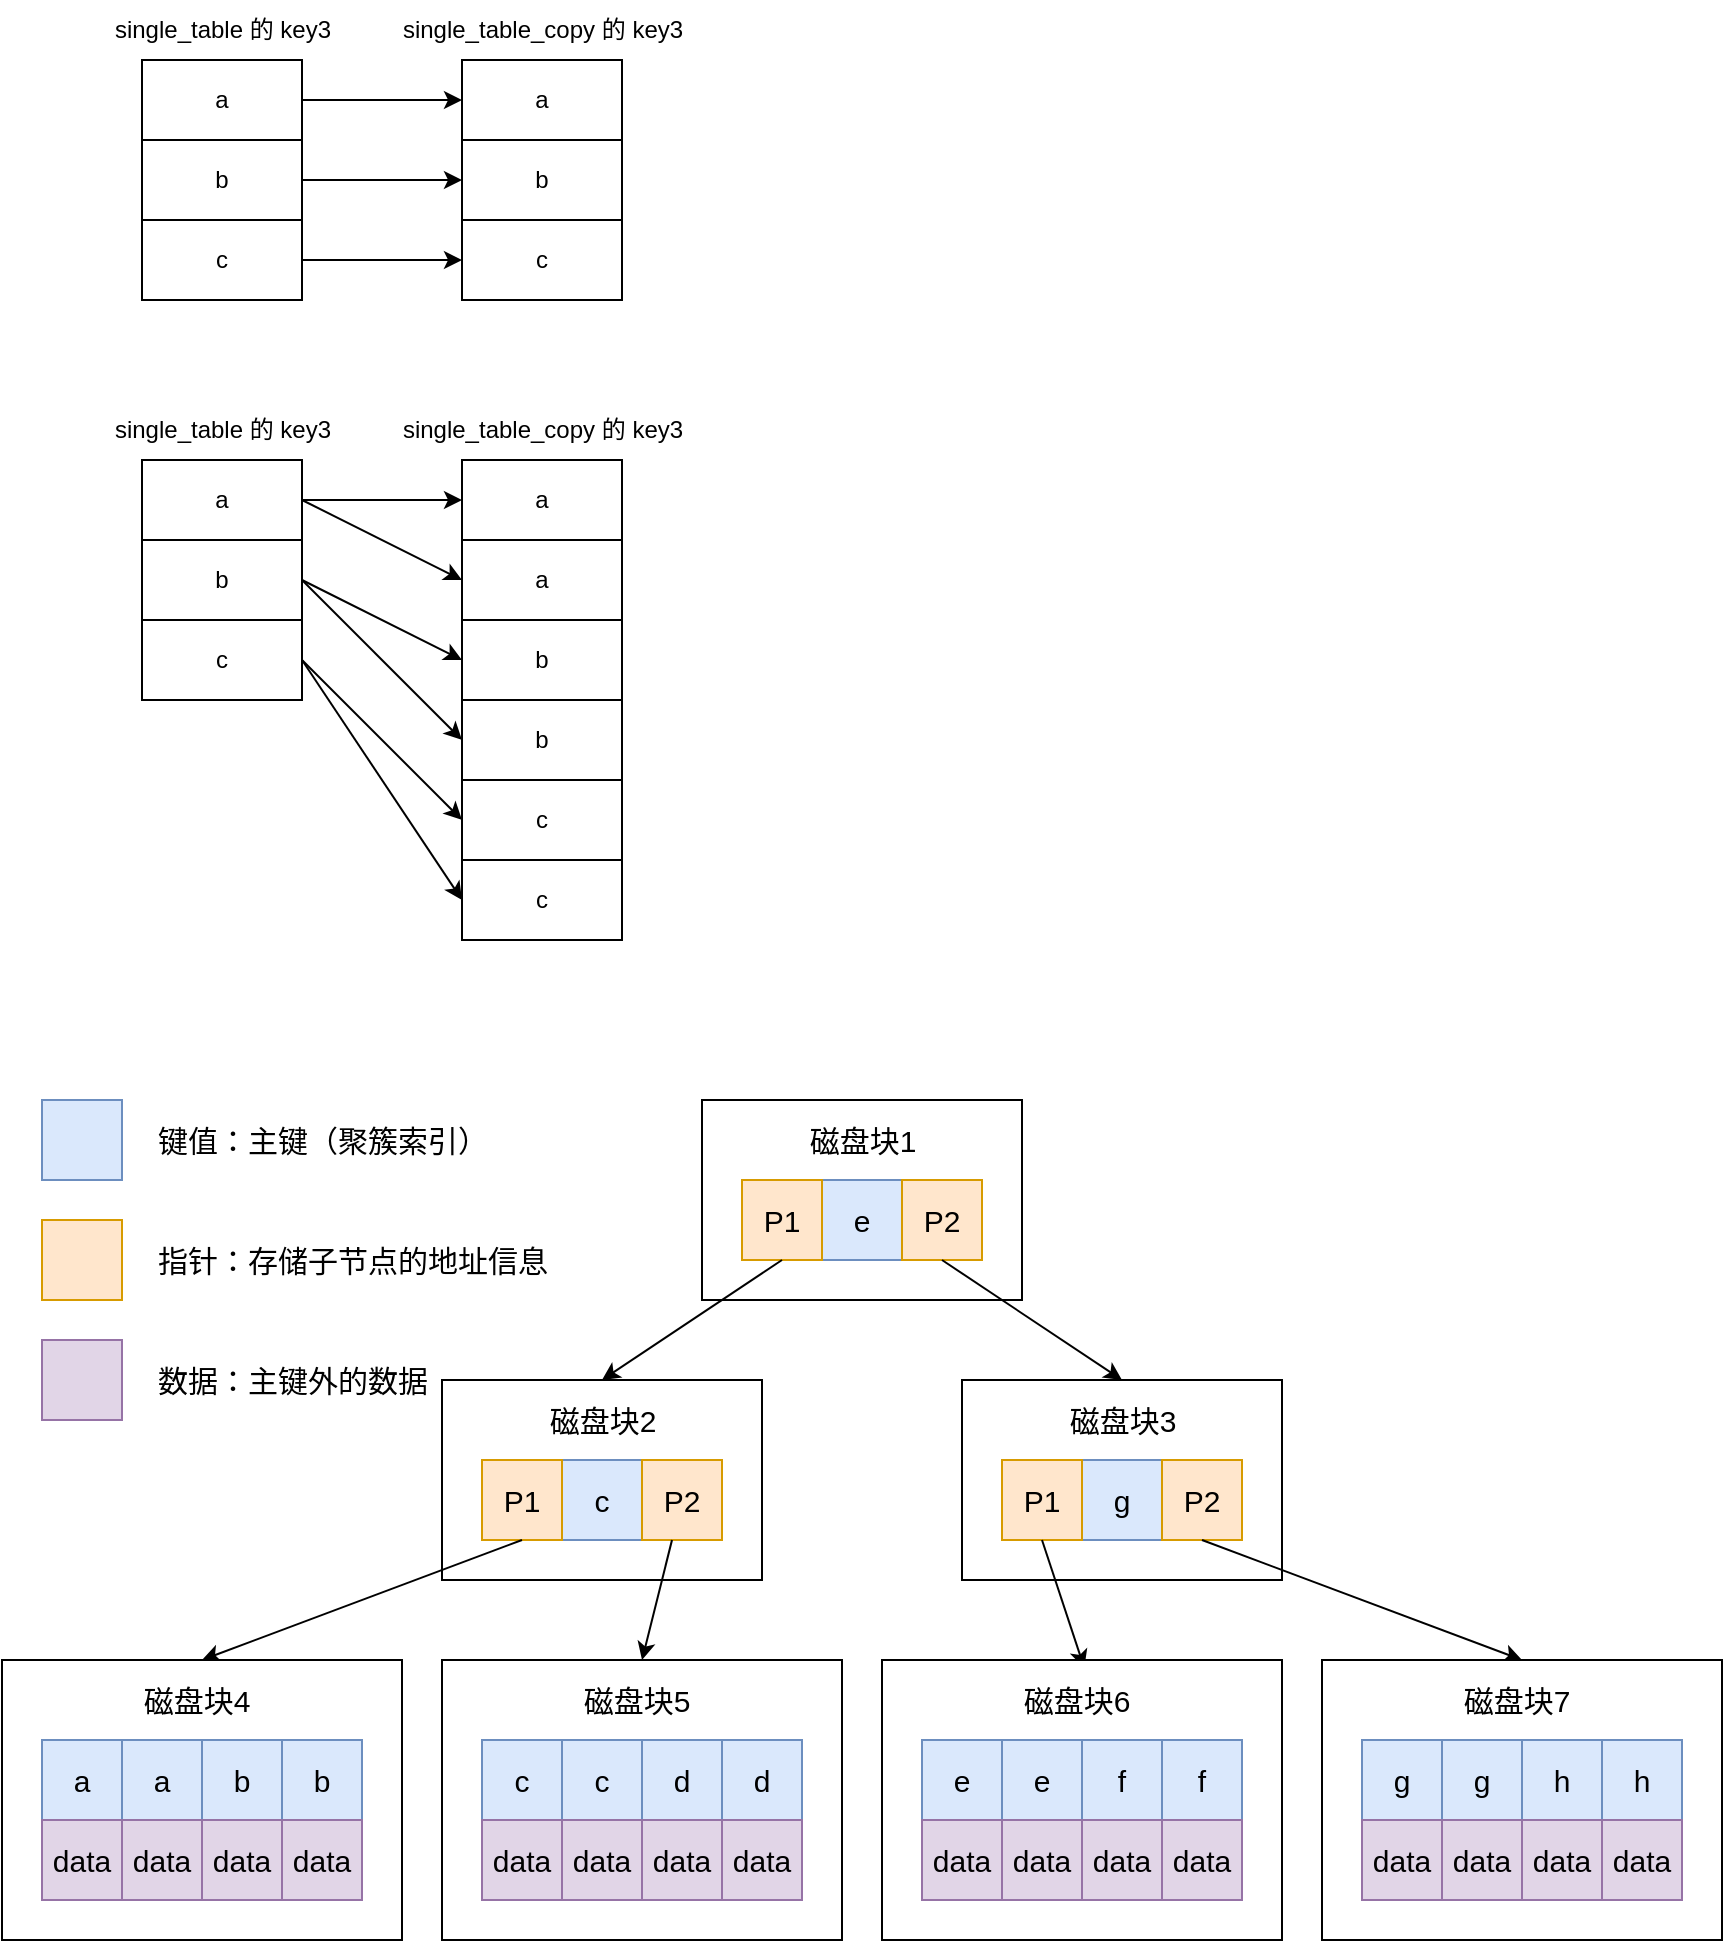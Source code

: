 <mxfile version="20.3.6" type="github">
  <diagram id="LDjekXkkmC-T5UO8Uxq7" name="Page-1">
    <mxGraphModel dx="1220" dy="644" grid="1" gridSize="10" guides="1" tooltips="1" connect="1" arrows="1" fold="1" page="1" pageScale="1" pageWidth="1000" pageHeight="1000" math="0" shadow="0">
      <root>
        <mxCell id="0" />
        <mxCell id="1" parent="0" />
        <mxCell id="o5piqOK8tfjYyDGTtrcf-10" style="edgeStyle=orthogonalEdgeStyle;rounded=0;orthogonalLoop=1;jettySize=auto;html=1;entryX=0;entryY=0.5;entryDx=0;entryDy=0;" edge="1" parent="1" source="o5piqOK8tfjYyDGTtrcf-1" target="o5piqOK8tfjYyDGTtrcf-6">
          <mxGeometry relative="1" as="geometry" />
        </mxCell>
        <mxCell id="o5piqOK8tfjYyDGTtrcf-1" value="a" style="rounded=0;whiteSpace=wrap;html=1;" vertex="1" parent="1">
          <mxGeometry x="120" y="160" width="80" height="40" as="geometry" />
        </mxCell>
        <mxCell id="o5piqOK8tfjYyDGTtrcf-11" style="edgeStyle=orthogonalEdgeStyle;rounded=0;orthogonalLoop=1;jettySize=auto;html=1;" edge="1" parent="1" source="o5piqOK8tfjYyDGTtrcf-2" target="o5piqOK8tfjYyDGTtrcf-7">
          <mxGeometry relative="1" as="geometry" />
        </mxCell>
        <mxCell id="o5piqOK8tfjYyDGTtrcf-2" value="b" style="rounded=0;whiteSpace=wrap;html=1;" vertex="1" parent="1">
          <mxGeometry x="120" y="200" width="80" height="40" as="geometry" />
        </mxCell>
        <mxCell id="o5piqOK8tfjYyDGTtrcf-12" style="edgeStyle=orthogonalEdgeStyle;rounded=0;orthogonalLoop=1;jettySize=auto;html=1;" edge="1" parent="1" source="o5piqOK8tfjYyDGTtrcf-3" target="o5piqOK8tfjYyDGTtrcf-8">
          <mxGeometry relative="1" as="geometry" />
        </mxCell>
        <mxCell id="o5piqOK8tfjYyDGTtrcf-3" value="c" style="rounded=0;whiteSpace=wrap;html=1;" vertex="1" parent="1">
          <mxGeometry x="120" y="240" width="80" height="40" as="geometry" />
        </mxCell>
        <mxCell id="o5piqOK8tfjYyDGTtrcf-5" value="single_table 的 key3" style="text;html=1;align=center;verticalAlign=middle;resizable=0;points=[];autosize=1;strokeColor=none;fillColor=none;" vertex="1" parent="1">
          <mxGeometry x="95" y="130" width="130" height="30" as="geometry" />
        </mxCell>
        <mxCell id="o5piqOK8tfjYyDGTtrcf-6" value="a" style="rounded=0;whiteSpace=wrap;html=1;" vertex="1" parent="1">
          <mxGeometry x="280" y="160" width="80" height="40" as="geometry" />
        </mxCell>
        <mxCell id="o5piqOK8tfjYyDGTtrcf-7" value="b" style="rounded=0;whiteSpace=wrap;html=1;" vertex="1" parent="1">
          <mxGeometry x="280" y="200" width="80" height="40" as="geometry" />
        </mxCell>
        <mxCell id="o5piqOK8tfjYyDGTtrcf-8" value="c" style="rounded=0;whiteSpace=wrap;html=1;" vertex="1" parent="1">
          <mxGeometry x="280" y="240" width="80" height="40" as="geometry" />
        </mxCell>
        <mxCell id="o5piqOK8tfjYyDGTtrcf-9" value="single_table_copy 的 key3" style="text;html=1;align=center;verticalAlign=middle;resizable=0;points=[];autosize=1;strokeColor=none;fillColor=none;" vertex="1" parent="1">
          <mxGeometry x="240" y="130" width="160" height="30" as="geometry" />
        </mxCell>
        <mxCell id="o5piqOK8tfjYyDGTtrcf-13" style="edgeStyle=orthogonalEdgeStyle;rounded=0;orthogonalLoop=1;jettySize=auto;html=1;entryX=0;entryY=0.5;entryDx=0;entryDy=0;" edge="1" parent="1" source="o5piqOK8tfjYyDGTtrcf-14" target="o5piqOK8tfjYyDGTtrcf-20">
          <mxGeometry relative="1" as="geometry" />
        </mxCell>
        <mxCell id="o5piqOK8tfjYyDGTtrcf-29" style="edgeStyle=none;rounded=0;orthogonalLoop=1;jettySize=auto;html=1;entryX=0;entryY=0.5;entryDx=0;entryDy=0;exitX=1;exitY=0.5;exitDx=0;exitDy=0;" edge="1" parent="1" source="o5piqOK8tfjYyDGTtrcf-14" target="o5piqOK8tfjYyDGTtrcf-21">
          <mxGeometry relative="1" as="geometry" />
        </mxCell>
        <mxCell id="o5piqOK8tfjYyDGTtrcf-14" value="a" style="rounded=0;whiteSpace=wrap;html=1;" vertex="1" parent="1">
          <mxGeometry x="120" y="360" width="80" height="40" as="geometry" />
        </mxCell>
        <mxCell id="o5piqOK8tfjYyDGTtrcf-15" style="rounded=0;orthogonalLoop=1;jettySize=auto;html=1;entryX=0;entryY=0.5;entryDx=0;entryDy=0;exitX=1;exitY=0.5;exitDx=0;exitDy=0;" edge="1" parent="1" source="o5piqOK8tfjYyDGTtrcf-16" target="o5piqOK8tfjYyDGTtrcf-24">
          <mxGeometry relative="1" as="geometry" />
        </mxCell>
        <mxCell id="o5piqOK8tfjYyDGTtrcf-28" style="edgeStyle=none;rounded=0;orthogonalLoop=1;jettySize=auto;html=1;entryX=0;entryY=0.5;entryDx=0;entryDy=0;exitX=1;exitY=0.5;exitDx=0;exitDy=0;" edge="1" parent="1" source="o5piqOK8tfjYyDGTtrcf-16" target="o5piqOK8tfjYyDGTtrcf-22">
          <mxGeometry relative="1" as="geometry" />
        </mxCell>
        <mxCell id="o5piqOK8tfjYyDGTtrcf-16" value="b" style="rounded=0;whiteSpace=wrap;html=1;" vertex="1" parent="1">
          <mxGeometry x="120" y="400" width="80" height="40" as="geometry" />
        </mxCell>
        <mxCell id="o5piqOK8tfjYyDGTtrcf-17" style="rounded=0;orthogonalLoop=1;jettySize=auto;html=1;entryX=0;entryY=0.5;entryDx=0;entryDy=0;exitX=1;exitY=0.5;exitDx=0;exitDy=0;" edge="1" parent="1" source="o5piqOK8tfjYyDGTtrcf-18" target="o5piqOK8tfjYyDGTtrcf-26">
          <mxGeometry relative="1" as="geometry" />
        </mxCell>
        <mxCell id="o5piqOK8tfjYyDGTtrcf-27" style="edgeStyle=none;rounded=0;orthogonalLoop=1;jettySize=auto;html=1;entryX=0;entryY=0.5;entryDx=0;entryDy=0;exitX=1;exitY=0.5;exitDx=0;exitDy=0;" edge="1" parent="1" source="o5piqOK8tfjYyDGTtrcf-18" target="o5piqOK8tfjYyDGTtrcf-25">
          <mxGeometry relative="1" as="geometry" />
        </mxCell>
        <mxCell id="o5piqOK8tfjYyDGTtrcf-18" value="c" style="rounded=0;whiteSpace=wrap;html=1;" vertex="1" parent="1">
          <mxGeometry x="120" y="440" width="80" height="40" as="geometry" />
        </mxCell>
        <mxCell id="o5piqOK8tfjYyDGTtrcf-19" value="single_table 的 key3" style="text;html=1;align=center;verticalAlign=middle;resizable=0;points=[];autosize=1;strokeColor=none;fillColor=none;" vertex="1" parent="1">
          <mxGeometry x="95" y="330" width="130" height="30" as="geometry" />
        </mxCell>
        <mxCell id="o5piqOK8tfjYyDGTtrcf-20" value="a" style="rounded=0;whiteSpace=wrap;html=1;" vertex="1" parent="1">
          <mxGeometry x="280" y="360" width="80" height="40" as="geometry" />
        </mxCell>
        <mxCell id="o5piqOK8tfjYyDGTtrcf-21" value="a" style="rounded=0;whiteSpace=wrap;html=1;" vertex="1" parent="1">
          <mxGeometry x="280" y="400" width="80" height="40" as="geometry" />
        </mxCell>
        <mxCell id="o5piqOK8tfjYyDGTtrcf-22" value="b" style="rounded=0;whiteSpace=wrap;html=1;" vertex="1" parent="1">
          <mxGeometry x="280" y="440" width="80" height="40" as="geometry" />
        </mxCell>
        <mxCell id="o5piqOK8tfjYyDGTtrcf-23" value="single_table_copy 的 key3" style="text;html=1;align=center;verticalAlign=middle;resizable=0;points=[];autosize=1;strokeColor=none;fillColor=none;" vertex="1" parent="1">
          <mxGeometry x="240" y="330" width="160" height="30" as="geometry" />
        </mxCell>
        <mxCell id="o5piqOK8tfjYyDGTtrcf-24" value="b" style="rounded=0;whiteSpace=wrap;html=1;" vertex="1" parent="1">
          <mxGeometry x="280" y="480" width="80" height="40" as="geometry" />
        </mxCell>
        <mxCell id="o5piqOK8tfjYyDGTtrcf-25" value="c" style="rounded=0;whiteSpace=wrap;html=1;" vertex="1" parent="1">
          <mxGeometry x="280" y="520" width="80" height="40" as="geometry" />
        </mxCell>
        <mxCell id="o5piqOK8tfjYyDGTtrcf-26" value="c" style="rounded=0;whiteSpace=wrap;html=1;" vertex="1" parent="1">
          <mxGeometry x="280" y="560" width="80" height="40" as="geometry" />
        </mxCell>
        <mxCell id="o5piqOK8tfjYyDGTtrcf-241" value="" style="group" vertex="1" connectable="0" parent="1">
          <mxGeometry x="400" y="680" width="160" height="100" as="geometry" />
        </mxCell>
        <mxCell id="o5piqOK8tfjYyDGTtrcf-242" value="" style="rounded=0;whiteSpace=wrap;html=1;fontSize=15;" vertex="1" parent="o5piqOK8tfjYyDGTtrcf-241">
          <mxGeometry width="160" height="100" as="geometry" />
        </mxCell>
        <mxCell id="o5piqOK8tfjYyDGTtrcf-243" value="" style="rounded=0;whiteSpace=wrap;html=1;fontSize=15;" vertex="1" parent="o5piqOK8tfjYyDGTtrcf-241">
          <mxGeometry x="20" y="40" width="40" height="40" as="geometry" />
        </mxCell>
        <mxCell id="o5piqOK8tfjYyDGTtrcf-244" value="e" style="rounded=0;whiteSpace=wrap;html=1;fontSize=15;fillColor=#dae8fc;strokeColor=#6c8ebf;" vertex="1" parent="o5piqOK8tfjYyDGTtrcf-241">
          <mxGeometry x="60" y="40" width="40" height="40" as="geometry" />
        </mxCell>
        <mxCell id="o5piqOK8tfjYyDGTtrcf-245" value="" style="rounded=0;whiteSpace=wrap;html=1;fontSize=15;" vertex="1" parent="o5piqOK8tfjYyDGTtrcf-241">
          <mxGeometry x="100" y="40" width="40" height="40" as="geometry" />
        </mxCell>
        <mxCell id="o5piqOK8tfjYyDGTtrcf-246" value="P1" style="rounded=0;whiteSpace=wrap;html=1;fontSize=15;fillColor=#ffe6cc;strokeColor=#d79b00;" vertex="1" parent="o5piqOK8tfjYyDGTtrcf-241">
          <mxGeometry x="20" y="40" width="40" height="40" as="geometry" />
        </mxCell>
        <mxCell id="o5piqOK8tfjYyDGTtrcf-247" value="P2" style="rounded=0;whiteSpace=wrap;html=1;fontSize=15;fillColor=#ffe6cc;strokeColor=#d79b00;" vertex="1" parent="o5piqOK8tfjYyDGTtrcf-241">
          <mxGeometry x="100" y="40" width="40" height="40" as="geometry" />
        </mxCell>
        <mxCell id="o5piqOK8tfjYyDGTtrcf-248" value="磁盘块1" style="text;html=1;align=center;verticalAlign=middle;resizable=0;points=[];autosize=1;strokeColor=none;fillColor=none;fontSize=15;" vertex="1" parent="o5piqOK8tfjYyDGTtrcf-241">
          <mxGeometry x="45" y="10" width="70" height="20" as="geometry" />
        </mxCell>
        <mxCell id="o5piqOK8tfjYyDGTtrcf-249" value="" style="group" vertex="1" connectable="0" parent="1">
          <mxGeometry x="270" y="820" width="160" height="100" as="geometry" />
        </mxCell>
        <mxCell id="o5piqOK8tfjYyDGTtrcf-250" value="" style="rounded=0;whiteSpace=wrap;html=1;fontSize=15;" vertex="1" parent="o5piqOK8tfjYyDGTtrcf-249">
          <mxGeometry width="160" height="100" as="geometry" />
        </mxCell>
        <mxCell id="o5piqOK8tfjYyDGTtrcf-251" value="" style="rounded=0;whiteSpace=wrap;html=1;fontSize=15;" vertex="1" parent="o5piqOK8tfjYyDGTtrcf-249">
          <mxGeometry x="20" y="40" width="40" height="40" as="geometry" />
        </mxCell>
        <mxCell id="o5piqOK8tfjYyDGTtrcf-252" value="c" style="rounded=0;whiteSpace=wrap;html=1;fontSize=15;fillColor=#dae8fc;strokeColor=#6c8ebf;" vertex="1" parent="o5piqOK8tfjYyDGTtrcf-249">
          <mxGeometry x="60" y="40" width="40" height="40" as="geometry" />
        </mxCell>
        <mxCell id="o5piqOK8tfjYyDGTtrcf-253" value="" style="rounded=0;whiteSpace=wrap;html=1;fontSize=15;" vertex="1" parent="o5piqOK8tfjYyDGTtrcf-249">
          <mxGeometry x="100" y="40" width="40" height="40" as="geometry" />
        </mxCell>
        <mxCell id="o5piqOK8tfjYyDGTtrcf-254" value="P1" style="rounded=0;whiteSpace=wrap;html=1;fontSize=15;fillColor=#ffe6cc;strokeColor=#d79b00;" vertex="1" parent="o5piqOK8tfjYyDGTtrcf-249">
          <mxGeometry x="20" y="40" width="40" height="40" as="geometry" />
        </mxCell>
        <mxCell id="o5piqOK8tfjYyDGTtrcf-255" value="P2" style="rounded=0;whiteSpace=wrap;html=1;fontSize=15;fillColor=#ffe6cc;strokeColor=#d79b00;" vertex="1" parent="o5piqOK8tfjYyDGTtrcf-249">
          <mxGeometry x="100" y="40" width="40" height="40" as="geometry" />
        </mxCell>
        <mxCell id="o5piqOK8tfjYyDGTtrcf-256" value="磁盘块2" style="text;html=1;align=center;verticalAlign=middle;resizable=0;points=[];autosize=1;strokeColor=none;fillColor=none;fontSize=15;" vertex="1" parent="o5piqOK8tfjYyDGTtrcf-249">
          <mxGeometry x="40" y="5" width="80" height="30" as="geometry" />
        </mxCell>
        <mxCell id="o5piqOK8tfjYyDGTtrcf-257" value="" style="group" vertex="1" connectable="0" parent="1">
          <mxGeometry x="530" y="820" width="160" height="100" as="geometry" />
        </mxCell>
        <mxCell id="o5piqOK8tfjYyDGTtrcf-258" value="" style="rounded=0;whiteSpace=wrap;html=1;fontSize=15;" vertex="1" parent="o5piqOK8tfjYyDGTtrcf-257">
          <mxGeometry width="160" height="100" as="geometry" />
        </mxCell>
        <mxCell id="o5piqOK8tfjYyDGTtrcf-259" value="" style="rounded=0;whiteSpace=wrap;html=1;fontSize=15;" vertex="1" parent="o5piqOK8tfjYyDGTtrcf-257">
          <mxGeometry x="20" y="40" width="40" height="40" as="geometry" />
        </mxCell>
        <mxCell id="o5piqOK8tfjYyDGTtrcf-260" value="g" style="rounded=0;whiteSpace=wrap;html=1;fontSize=15;fillColor=#dae8fc;strokeColor=#6c8ebf;" vertex="1" parent="o5piqOK8tfjYyDGTtrcf-257">
          <mxGeometry x="60" y="40" width="40" height="40" as="geometry" />
        </mxCell>
        <mxCell id="o5piqOK8tfjYyDGTtrcf-261" value="" style="rounded=0;whiteSpace=wrap;html=1;fontSize=15;" vertex="1" parent="o5piqOK8tfjYyDGTtrcf-257">
          <mxGeometry x="100" y="40" width="40" height="40" as="geometry" />
        </mxCell>
        <mxCell id="o5piqOK8tfjYyDGTtrcf-262" value="P1" style="rounded=0;whiteSpace=wrap;html=1;fontSize=15;fillColor=#ffe6cc;strokeColor=#d79b00;" vertex="1" parent="o5piqOK8tfjYyDGTtrcf-257">
          <mxGeometry x="20" y="40" width="40" height="40" as="geometry" />
        </mxCell>
        <mxCell id="o5piqOK8tfjYyDGTtrcf-263" value="P2" style="rounded=0;whiteSpace=wrap;html=1;fontSize=15;fillColor=#ffe6cc;strokeColor=#d79b00;" vertex="1" parent="o5piqOK8tfjYyDGTtrcf-257">
          <mxGeometry x="100" y="40" width="40" height="40" as="geometry" />
        </mxCell>
        <mxCell id="o5piqOK8tfjYyDGTtrcf-264" value="磁盘块3" style="text;html=1;align=center;verticalAlign=middle;resizable=0;points=[];autosize=1;strokeColor=none;fillColor=none;fontSize=15;" vertex="1" parent="o5piqOK8tfjYyDGTtrcf-257">
          <mxGeometry x="40" y="5" width="80" height="30" as="geometry" />
        </mxCell>
        <mxCell id="o5piqOK8tfjYyDGTtrcf-327" style="edgeStyle=none;rounded=0;orthogonalLoop=1;jettySize=auto;html=1;entryX=0.5;entryY=0;entryDx=0;entryDy=0;exitX=0.5;exitY=1;exitDx=0;exitDy=0;" edge="1" parent="1" source="o5piqOK8tfjYyDGTtrcf-246" target="o5piqOK8tfjYyDGTtrcf-250">
          <mxGeometry relative="1" as="geometry" />
        </mxCell>
        <mxCell id="o5piqOK8tfjYyDGTtrcf-328" style="edgeStyle=none;rounded=0;orthogonalLoop=1;jettySize=auto;html=1;entryX=0.5;entryY=0;entryDx=0;entryDy=0;exitX=0.5;exitY=1;exitDx=0;exitDy=0;" edge="1" parent="1" source="o5piqOK8tfjYyDGTtrcf-247" target="o5piqOK8tfjYyDGTtrcf-258">
          <mxGeometry relative="1" as="geometry" />
        </mxCell>
        <mxCell id="o5piqOK8tfjYyDGTtrcf-329" value="" style="rounded=0;whiteSpace=wrap;html=1;fontSize=15;fillColor=#dae8fc;strokeColor=#6c8ebf;" vertex="1" parent="1">
          <mxGeometry x="70" y="680" width="40" height="40" as="geometry" />
        </mxCell>
        <mxCell id="o5piqOK8tfjYyDGTtrcf-330" value="" style="rounded=0;whiteSpace=wrap;html=1;fontSize=15;fillColor=#ffe6cc;strokeColor=#d79b00;" vertex="1" parent="1">
          <mxGeometry x="70" y="740" width="40" height="40" as="geometry" />
        </mxCell>
        <mxCell id="o5piqOK8tfjYyDGTtrcf-331" value="" style="rounded=0;whiteSpace=wrap;html=1;fontSize=15;fillColor=#e1d5e7;strokeColor=#9673a6;" vertex="1" parent="1">
          <mxGeometry x="70" y="800" width="40" height="40" as="geometry" />
        </mxCell>
        <mxCell id="o5piqOK8tfjYyDGTtrcf-332" value="键值：主键（聚簇索引）" style="text;html=1;align=center;verticalAlign=middle;resizable=0;points=[];autosize=1;strokeColor=none;fillColor=none;fontSize=15;" vertex="1" parent="1">
          <mxGeometry x="120" y="690" width="180" height="20" as="geometry" />
        </mxCell>
        <mxCell id="o5piqOK8tfjYyDGTtrcf-333" value="指针：存储子节点的地址信息" style="text;html=1;align=center;verticalAlign=middle;resizable=0;points=[];autosize=1;strokeColor=none;fillColor=none;fontSize=15;" vertex="1" parent="1">
          <mxGeometry x="120" y="750" width="210" height="20" as="geometry" />
        </mxCell>
        <mxCell id="o5piqOK8tfjYyDGTtrcf-334" value="数据：主键外的数据" style="text;html=1;align=center;verticalAlign=middle;resizable=0;points=[];autosize=1;strokeColor=none;fillColor=none;fontSize=15;" vertex="1" parent="1">
          <mxGeometry x="120" y="810" width="150" height="20" as="geometry" />
        </mxCell>
        <mxCell id="o5piqOK8tfjYyDGTtrcf-335" style="edgeStyle=none;rounded=0;orthogonalLoop=1;jettySize=auto;html=1;entryX=0.5;entryY=0;entryDx=0;entryDy=0;exitX=0.5;exitY=1;exitDx=0;exitDy=0;" edge="1" parent="1" source="o5piqOK8tfjYyDGTtrcf-254" target="o5piqOK8tfjYyDGTtrcf-290">
          <mxGeometry relative="1" as="geometry" />
        </mxCell>
        <mxCell id="o5piqOK8tfjYyDGTtrcf-336" style="edgeStyle=none;rounded=0;orthogonalLoop=1;jettySize=auto;html=1;entryX=0.5;entryY=0;entryDx=0;entryDy=0;" edge="1" parent="1" source="o5piqOK8tfjYyDGTtrcf-255" target="o5piqOK8tfjYyDGTtrcf-347">
          <mxGeometry relative="1" as="geometry">
            <mxPoint x="390" y="960" as="targetPoint" />
          </mxGeometry>
        </mxCell>
        <mxCell id="o5piqOK8tfjYyDGTtrcf-337" style="edgeStyle=none;rounded=0;orthogonalLoop=1;jettySize=auto;html=1;entryX=0.552;entryY=-0.033;entryDx=0;entryDy=0;exitX=0.5;exitY=1;exitDx=0;exitDy=0;entryPerimeter=0;" edge="1" parent="1" source="o5piqOK8tfjYyDGTtrcf-262" target="o5piqOK8tfjYyDGTtrcf-362">
          <mxGeometry relative="1" as="geometry">
            <mxPoint x="570" y="960.0" as="targetPoint" />
          </mxGeometry>
        </mxCell>
        <mxCell id="o5piqOK8tfjYyDGTtrcf-338" style="edgeStyle=none;rounded=0;orthogonalLoop=1;jettySize=auto;html=1;entryX=0.5;entryY=0;entryDx=0;entryDy=0;exitX=0.5;exitY=1;exitDx=0;exitDy=0;" edge="1" parent="1" source="o5piqOK8tfjYyDGTtrcf-263" target="o5piqOK8tfjYyDGTtrcf-381">
          <mxGeometry relative="1" as="geometry">
            <mxPoint x="750" y="960.0" as="targetPoint" />
          </mxGeometry>
        </mxCell>
        <mxCell id="o5piqOK8tfjYyDGTtrcf-343" value="" style="group" vertex="1" connectable="0" parent="1">
          <mxGeometry x="50" y="960" width="200" height="140" as="geometry" />
        </mxCell>
        <mxCell id="o5piqOK8tfjYyDGTtrcf-290" value="" style="rounded=0;whiteSpace=wrap;html=1;fontSize=15;" vertex="1" parent="o5piqOK8tfjYyDGTtrcf-343">
          <mxGeometry width="200" height="140" as="geometry" />
        </mxCell>
        <mxCell id="o5piqOK8tfjYyDGTtrcf-291" value="a" style="rounded=0;whiteSpace=wrap;html=1;fontSize=15;fillColor=#dae8fc;strokeColor=#6c8ebf;" vertex="1" parent="o5piqOK8tfjYyDGTtrcf-343">
          <mxGeometry x="60" y="40" width="40" height="40" as="geometry" />
        </mxCell>
        <mxCell id="o5piqOK8tfjYyDGTtrcf-292" value="data" style="rounded=0;whiteSpace=wrap;html=1;fontSize=15;fillColor=#e1d5e7;strokeColor=#9673a6;" vertex="1" parent="o5piqOK8tfjYyDGTtrcf-343">
          <mxGeometry x="60" y="80" width="40" height="40" as="geometry" />
        </mxCell>
        <mxCell id="o5piqOK8tfjYyDGTtrcf-293" value="磁盘块4" style="text;html=1;align=center;verticalAlign=middle;resizable=0;points=[];autosize=1;strokeColor=none;fillColor=none;fontSize=15;" vertex="1" parent="o5piqOK8tfjYyDGTtrcf-343">
          <mxGeometry x="57" y="5" width="80" height="30" as="geometry" />
        </mxCell>
        <mxCell id="o5piqOK8tfjYyDGTtrcf-294" value="b" style="rounded=0;whiteSpace=wrap;html=1;fontSize=15;fillColor=#dae8fc;strokeColor=#6c8ebf;" vertex="1" parent="o5piqOK8tfjYyDGTtrcf-343">
          <mxGeometry x="100" y="40" width="40" height="40" as="geometry" />
        </mxCell>
        <mxCell id="o5piqOK8tfjYyDGTtrcf-295" value="data" style="rounded=0;whiteSpace=wrap;html=1;fontSize=15;fillColor=#e1d5e7;strokeColor=#9673a6;" vertex="1" parent="o5piqOK8tfjYyDGTtrcf-343">
          <mxGeometry x="100" y="80" width="40" height="40" as="geometry" />
        </mxCell>
        <mxCell id="o5piqOK8tfjYyDGTtrcf-296" value="b" style="rounded=0;whiteSpace=wrap;html=1;fontSize=15;fillColor=#dae8fc;strokeColor=#6c8ebf;" vertex="1" parent="o5piqOK8tfjYyDGTtrcf-343">
          <mxGeometry x="140" y="40" width="40" height="40" as="geometry" />
        </mxCell>
        <mxCell id="o5piqOK8tfjYyDGTtrcf-297" value="data" style="rounded=0;whiteSpace=wrap;html=1;fontSize=15;fillColor=#e1d5e7;strokeColor=#9673a6;" vertex="1" parent="o5piqOK8tfjYyDGTtrcf-343">
          <mxGeometry x="140" y="80" width="40" height="40" as="geometry" />
        </mxCell>
        <mxCell id="o5piqOK8tfjYyDGTtrcf-341" value="a" style="rounded=0;whiteSpace=wrap;html=1;fontSize=15;fillColor=#dae8fc;strokeColor=#6c8ebf;" vertex="1" parent="o5piqOK8tfjYyDGTtrcf-343">
          <mxGeometry x="20" y="40" width="40" height="40" as="geometry" />
        </mxCell>
        <mxCell id="o5piqOK8tfjYyDGTtrcf-342" value="data" style="rounded=0;whiteSpace=wrap;html=1;fontSize=15;fillColor=#e1d5e7;strokeColor=#9673a6;" vertex="1" parent="o5piqOK8tfjYyDGTtrcf-343">
          <mxGeometry x="20" y="80" width="40" height="40" as="geometry" />
        </mxCell>
        <mxCell id="o5piqOK8tfjYyDGTtrcf-346" value="" style="group" vertex="1" connectable="0" parent="1">
          <mxGeometry x="270" y="960" width="200" height="140" as="geometry" />
        </mxCell>
        <mxCell id="o5piqOK8tfjYyDGTtrcf-347" value="" style="rounded=0;whiteSpace=wrap;html=1;fontSize=15;" vertex="1" parent="o5piqOK8tfjYyDGTtrcf-346">
          <mxGeometry width="200" height="140" as="geometry" />
        </mxCell>
        <mxCell id="o5piqOK8tfjYyDGTtrcf-348" value="c" style="rounded=0;whiteSpace=wrap;html=1;fontSize=15;fillColor=#dae8fc;strokeColor=#6c8ebf;" vertex="1" parent="o5piqOK8tfjYyDGTtrcf-346">
          <mxGeometry x="60" y="40" width="40" height="40" as="geometry" />
        </mxCell>
        <mxCell id="o5piqOK8tfjYyDGTtrcf-349" value="data" style="rounded=0;whiteSpace=wrap;html=1;fontSize=15;fillColor=#e1d5e7;strokeColor=#9673a6;" vertex="1" parent="o5piqOK8tfjYyDGTtrcf-346">
          <mxGeometry x="60" y="80" width="40" height="40" as="geometry" />
        </mxCell>
        <mxCell id="o5piqOK8tfjYyDGTtrcf-350" value="磁盘块5" style="text;html=1;align=center;verticalAlign=middle;resizable=0;points=[];autosize=1;strokeColor=none;fillColor=none;fontSize=15;" vertex="1" parent="o5piqOK8tfjYyDGTtrcf-346">
          <mxGeometry x="57" y="5" width="80" height="30" as="geometry" />
        </mxCell>
        <mxCell id="o5piqOK8tfjYyDGTtrcf-351" value="d" style="rounded=0;whiteSpace=wrap;html=1;fontSize=15;fillColor=#dae8fc;strokeColor=#6c8ebf;" vertex="1" parent="o5piqOK8tfjYyDGTtrcf-346">
          <mxGeometry x="100" y="40" width="40" height="40" as="geometry" />
        </mxCell>
        <mxCell id="o5piqOK8tfjYyDGTtrcf-352" value="data" style="rounded=0;whiteSpace=wrap;html=1;fontSize=15;fillColor=#e1d5e7;strokeColor=#9673a6;" vertex="1" parent="o5piqOK8tfjYyDGTtrcf-346">
          <mxGeometry x="100" y="80" width="40" height="40" as="geometry" />
        </mxCell>
        <mxCell id="o5piqOK8tfjYyDGTtrcf-353" value="d" style="rounded=0;whiteSpace=wrap;html=1;fontSize=15;fillColor=#dae8fc;strokeColor=#6c8ebf;" vertex="1" parent="o5piqOK8tfjYyDGTtrcf-346">
          <mxGeometry x="140" y="40" width="40" height="40" as="geometry" />
        </mxCell>
        <mxCell id="o5piqOK8tfjYyDGTtrcf-354" value="data" style="rounded=0;whiteSpace=wrap;html=1;fontSize=15;fillColor=#e1d5e7;strokeColor=#9673a6;" vertex="1" parent="o5piqOK8tfjYyDGTtrcf-346">
          <mxGeometry x="140" y="80" width="40" height="40" as="geometry" />
        </mxCell>
        <mxCell id="o5piqOK8tfjYyDGTtrcf-355" value="c" style="rounded=0;whiteSpace=wrap;html=1;fontSize=15;fillColor=#dae8fc;strokeColor=#6c8ebf;" vertex="1" parent="o5piqOK8tfjYyDGTtrcf-346">
          <mxGeometry x="20" y="40" width="40" height="40" as="geometry" />
        </mxCell>
        <mxCell id="o5piqOK8tfjYyDGTtrcf-356" value="data" style="rounded=0;whiteSpace=wrap;html=1;fontSize=15;fillColor=#e1d5e7;strokeColor=#9673a6;" vertex="1" parent="o5piqOK8tfjYyDGTtrcf-346">
          <mxGeometry x="20" y="80" width="40" height="40" as="geometry" />
        </mxCell>
        <mxCell id="o5piqOK8tfjYyDGTtrcf-358" value="" style="group" vertex="1" connectable="0" parent="1">
          <mxGeometry x="490" y="960" width="200" height="140" as="geometry" />
        </mxCell>
        <mxCell id="o5piqOK8tfjYyDGTtrcf-359" value="" style="rounded=0;whiteSpace=wrap;html=1;fontSize=15;" vertex="1" parent="o5piqOK8tfjYyDGTtrcf-358">
          <mxGeometry width="200" height="140" as="geometry" />
        </mxCell>
        <mxCell id="o5piqOK8tfjYyDGTtrcf-360" value="e" style="rounded=0;whiteSpace=wrap;html=1;fontSize=15;fillColor=#dae8fc;strokeColor=#6c8ebf;" vertex="1" parent="o5piqOK8tfjYyDGTtrcf-358">
          <mxGeometry x="60" y="40" width="40" height="40" as="geometry" />
        </mxCell>
        <mxCell id="o5piqOK8tfjYyDGTtrcf-361" value="data" style="rounded=0;whiteSpace=wrap;html=1;fontSize=15;fillColor=#e1d5e7;strokeColor=#9673a6;" vertex="1" parent="o5piqOK8tfjYyDGTtrcf-358">
          <mxGeometry x="60" y="80" width="40" height="40" as="geometry" />
        </mxCell>
        <mxCell id="o5piqOK8tfjYyDGTtrcf-362" value="磁盘块6" style="text;html=1;align=center;verticalAlign=middle;resizable=0;points=[];autosize=1;strokeColor=none;fillColor=none;fontSize=15;" vertex="1" parent="o5piqOK8tfjYyDGTtrcf-358">
          <mxGeometry x="57" y="5" width="80" height="30" as="geometry" />
        </mxCell>
        <mxCell id="o5piqOK8tfjYyDGTtrcf-363" value="f" style="rounded=0;whiteSpace=wrap;html=1;fontSize=15;fillColor=#dae8fc;strokeColor=#6c8ebf;" vertex="1" parent="o5piqOK8tfjYyDGTtrcf-358">
          <mxGeometry x="100" y="40" width="40" height="40" as="geometry" />
        </mxCell>
        <mxCell id="o5piqOK8tfjYyDGTtrcf-364" value="data" style="rounded=0;whiteSpace=wrap;html=1;fontSize=15;fillColor=#e1d5e7;strokeColor=#9673a6;" vertex="1" parent="o5piqOK8tfjYyDGTtrcf-358">
          <mxGeometry x="100" y="80" width="40" height="40" as="geometry" />
        </mxCell>
        <mxCell id="o5piqOK8tfjYyDGTtrcf-365" value="f" style="rounded=0;whiteSpace=wrap;html=1;fontSize=15;fillColor=#dae8fc;strokeColor=#6c8ebf;" vertex="1" parent="o5piqOK8tfjYyDGTtrcf-358">
          <mxGeometry x="140" y="40" width="40" height="40" as="geometry" />
        </mxCell>
        <mxCell id="o5piqOK8tfjYyDGTtrcf-366" value="data" style="rounded=0;whiteSpace=wrap;html=1;fontSize=15;fillColor=#e1d5e7;strokeColor=#9673a6;" vertex="1" parent="o5piqOK8tfjYyDGTtrcf-358">
          <mxGeometry x="140" y="80" width="40" height="40" as="geometry" />
        </mxCell>
        <mxCell id="o5piqOK8tfjYyDGTtrcf-367" value="e" style="rounded=0;whiteSpace=wrap;html=1;fontSize=15;fillColor=#dae8fc;strokeColor=#6c8ebf;" vertex="1" parent="o5piqOK8tfjYyDGTtrcf-358">
          <mxGeometry x="20" y="40" width="40" height="40" as="geometry" />
        </mxCell>
        <mxCell id="o5piqOK8tfjYyDGTtrcf-368" value="data" style="rounded=0;whiteSpace=wrap;html=1;fontSize=15;fillColor=#e1d5e7;strokeColor=#9673a6;" vertex="1" parent="o5piqOK8tfjYyDGTtrcf-358">
          <mxGeometry x="20" y="80" width="40" height="40" as="geometry" />
        </mxCell>
        <mxCell id="o5piqOK8tfjYyDGTtrcf-380" value="" style="group" vertex="1" connectable="0" parent="1">
          <mxGeometry x="710" y="960" width="200" height="140" as="geometry" />
        </mxCell>
        <mxCell id="o5piqOK8tfjYyDGTtrcf-381" value="" style="rounded=0;whiteSpace=wrap;html=1;fontSize=15;" vertex="1" parent="o5piqOK8tfjYyDGTtrcf-380">
          <mxGeometry width="200" height="140" as="geometry" />
        </mxCell>
        <mxCell id="o5piqOK8tfjYyDGTtrcf-382" value="g" style="rounded=0;whiteSpace=wrap;html=1;fontSize=15;fillColor=#dae8fc;strokeColor=#6c8ebf;" vertex="1" parent="o5piqOK8tfjYyDGTtrcf-380">
          <mxGeometry x="60" y="40" width="40" height="40" as="geometry" />
        </mxCell>
        <mxCell id="o5piqOK8tfjYyDGTtrcf-383" value="data" style="rounded=0;whiteSpace=wrap;html=1;fontSize=15;fillColor=#e1d5e7;strokeColor=#9673a6;" vertex="1" parent="o5piqOK8tfjYyDGTtrcf-380">
          <mxGeometry x="60" y="80" width="40" height="40" as="geometry" />
        </mxCell>
        <mxCell id="o5piqOK8tfjYyDGTtrcf-384" value="磁盘块7" style="text;html=1;align=center;verticalAlign=middle;resizable=0;points=[];autosize=1;strokeColor=none;fillColor=none;fontSize=15;" vertex="1" parent="o5piqOK8tfjYyDGTtrcf-380">
          <mxGeometry x="57" y="5" width="80" height="30" as="geometry" />
        </mxCell>
        <mxCell id="o5piqOK8tfjYyDGTtrcf-385" value="h" style="rounded=0;whiteSpace=wrap;html=1;fontSize=15;fillColor=#dae8fc;strokeColor=#6c8ebf;" vertex="1" parent="o5piqOK8tfjYyDGTtrcf-380">
          <mxGeometry x="100" y="40" width="40" height="40" as="geometry" />
        </mxCell>
        <mxCell id="o5piqOK8tfjYyDGTtrcf-386" value="data" style="rounded=0;whiteSpace=wrap;html=1;fontSize=15;fillColor=#e1d5e7;strokeColor=#9673a6;" vertex="1" parent="o5piqOK8tfjYyDGTtrcf-380">
          <mxGeometry x="100" y="80" width="40" height="40" as="geometry" />
        </mxCell>
        <mxCell id="o5piqOK8tfjYyDGTtrcf-387" value="h" style="rounded=0;whiteSpace=wrap;html=1;fontSize=15;fillColor=#dae8fc;strokeColor=#6c8ebf;" vertex="1" parent="o5piqOK8tfjYyDGTtrcf-380">
          <mxGeometry x="140" y="40" width="40" height="40" as="geometry" />
        </mxCell>
        <mxCell id="o5piqOK8tfjYyDGTtrcf-388" value="data" style="rounded=0;whiteSpace=wrap;html=1;fontSize=15;fillColor=#e1d5e7;strokeColor=#9673a6;" vertex="1" parent="o5piqOK8tfjYyDGTtrcf-380">
          <mxGeometry x="140" y="80" width="40" height="40" as="geometry" />
        </mxCell>
        <mxCell id="o5piqOK8tfjYyDGTtrcf-389" value="g" style="rounded=0;whiteSpace=wrap;html=1;fontSize=15;fillColor=#dae8fc;strokeColor=#6c8ebf;" vertex="1" parent="o5piqOK8tfjYyDGTtrcf-380">
          <mxGeometry x="20" y="40" width="40" height="40" as="geometry" />
        </mxCell>
        <mxCell id="o5piqOK8tfjYyDGTtrcf-390" value="data" style="rounded=0;whiteSpace=wrap;html=1;fontSize=15;fillColor=#e1d5e7;strokeColor=#9673a6;" vertex="1" parent="o5piqOK8tfjYyDGTtrcf-380">
          <mxGeometry x="20" y="80" width="40" height="40" as="geometry" />
        </mxCell>
      </root>
    </mxGraphModel>
  </diagram>
</mxfile>
